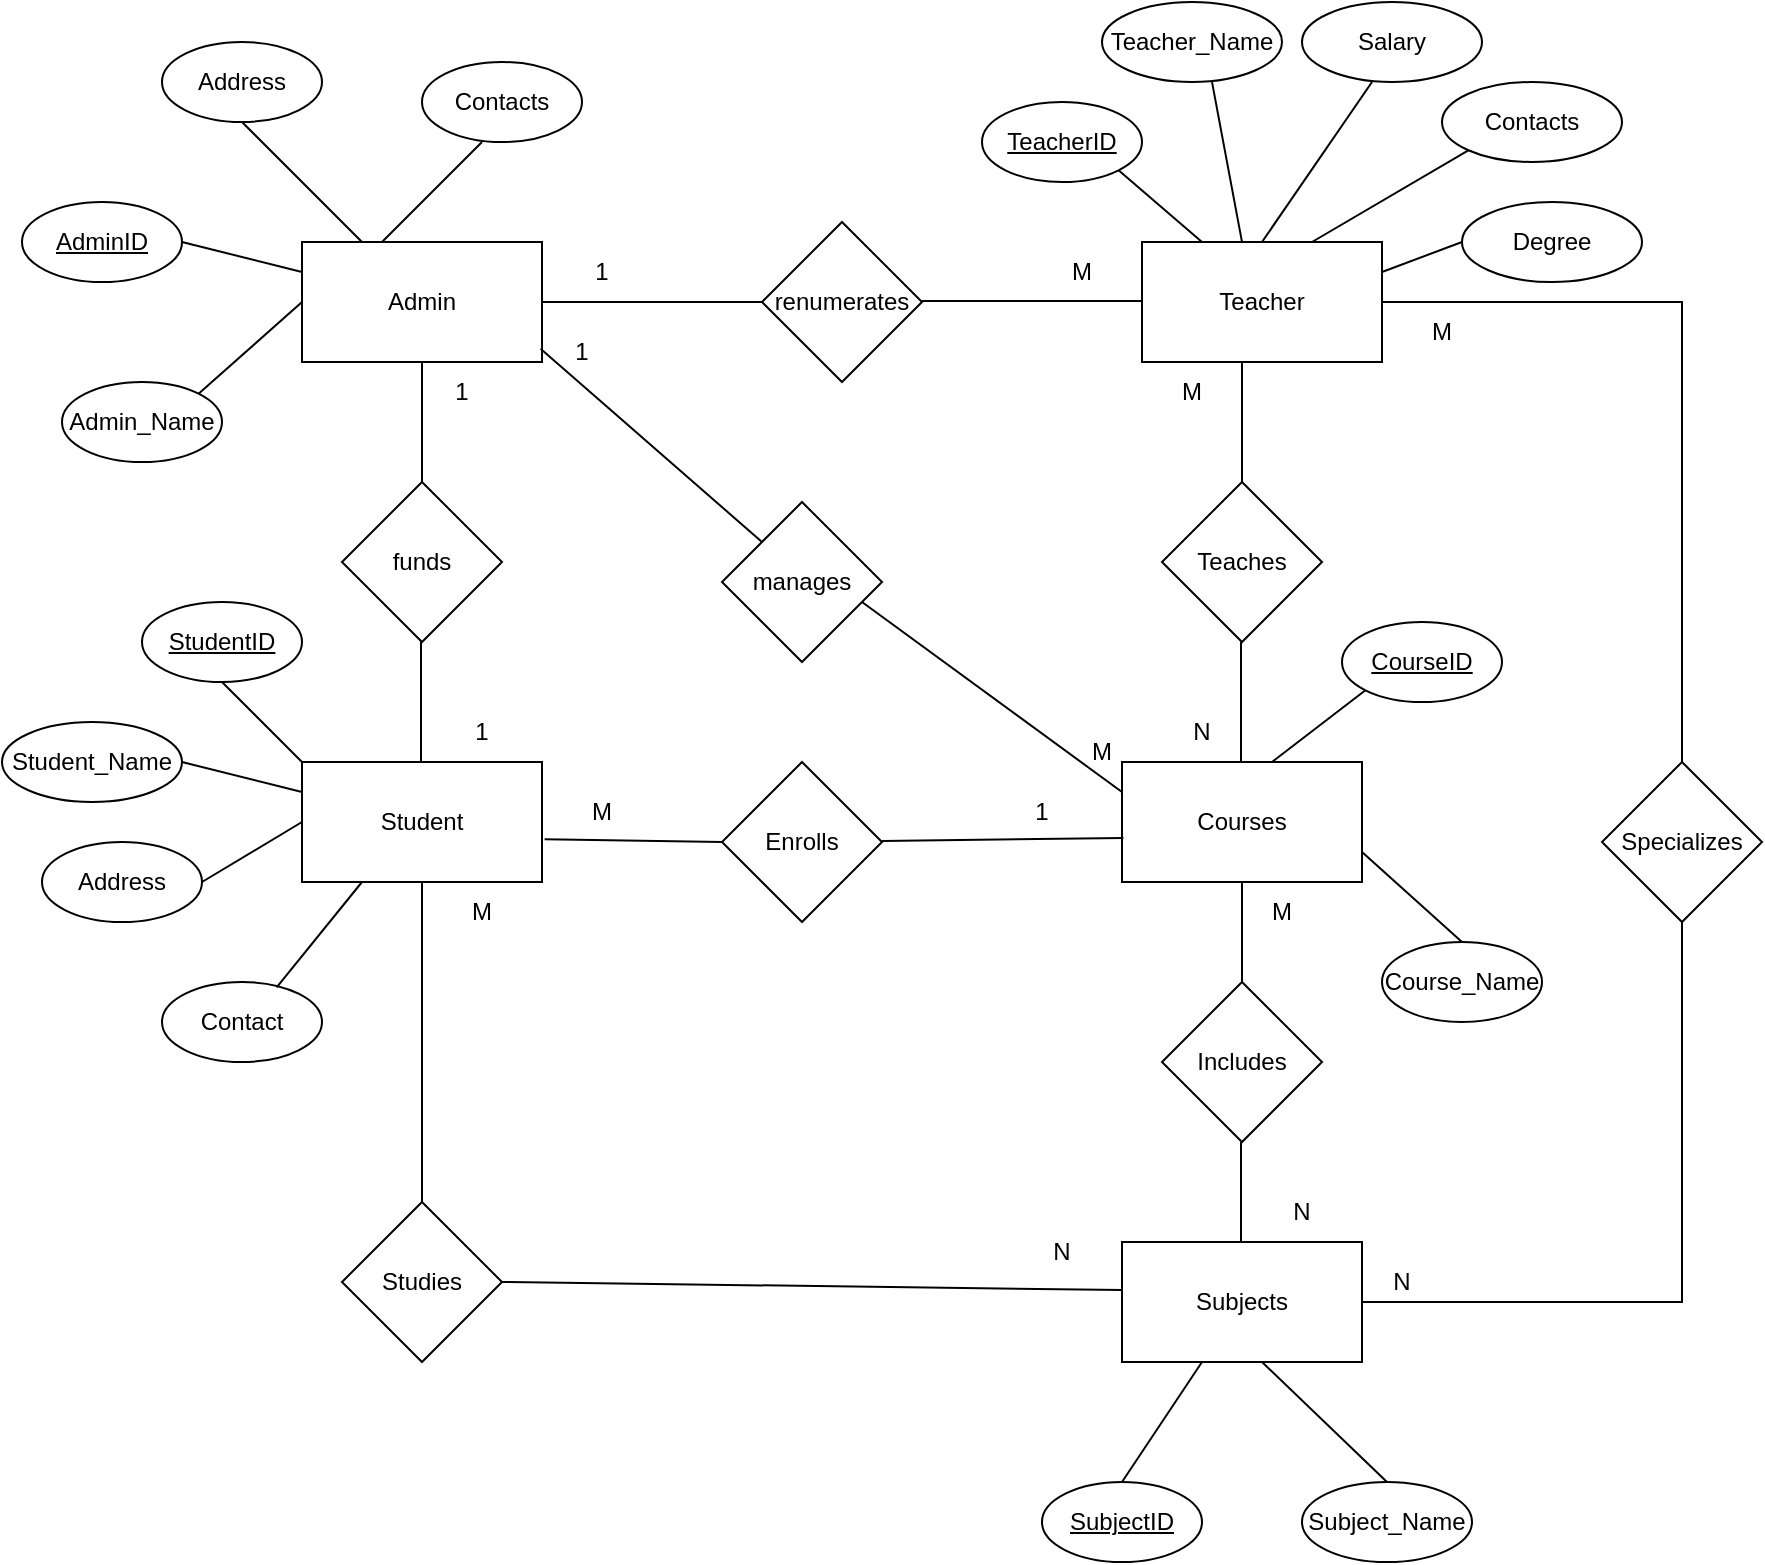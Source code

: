 <mxfile version="23.1.1" type="device">
  <diagram name="Page-1" id="k8EE5343Jzza-KHY1BgG">
    <mxGraphModel dx="794" dy="1520" grid="1" gridSize="10" guides="1" tooltips="1" connect="1" arrows="1" fold="1" page="1" pageScale="1" pageWidth="850" pageHeight="1100" math="0" shadow="0">
      <root>
        <mxCell id="0" />
        <mxCell id="1" parent="0" />
        <mxCell id="Wu8IJc7VmduaabV5kwC6-1" value="Admin" style="rounded=0;whiteSpace=wrap;html=1;" parent="1" vertex="1">
          <mxGeometry x="160" y="90" width="120" height="60" as="geometry" />
        </mxCell>
        <mxCell id="Wu8IJc7VmduaabV5kwC6-2" value="Teacher" style="rounded=0;whiteSpace=wrap;html=1;" parent="1" vertex="1">
          <mxGeometry x="580" y="90" width="120" height="60" as="geometry" />
        </mxCell>
        <mxCell id="Wu8IJc7VmduaabV5kwC6-3" value="Student" style="rounded=0;whiteSpace=wrap;html=1;" parent="1" vertex="1">
          <mxGeometry x="160" y="350" width="120" height="60" as="geometry" />
        </mxCell>
        <mxCell id="Wu8IJc7VmduaabV5kwC6-4" value="Courses" style="rounded=0;whiteSpace=wrap;html=1;" parent="1" vertex="1">
          <mxGeometry x="570" y="350" width="120" height="60" as="geometry" />
        </mxCell>
        <mxCell id="Wu8IJc7VmduaabV5kwC6-5" value="renumerates" style="rhombus;whiteSpace=wrap;html=1;" parent="1" vertex="1">
          <mxGeometry x="390" y="80" width="80" height="80" as="geometry" />
        </mxCell>
        <mxCell id="Wu8IJc7VmduaabV5kwC6-6" value="" style="endArrow=none;html=1;rounded=0;exitX=1;exitY=0.5;exitDx=0;exitDy=0;entryX=0;entryY=0.5;entryDx=0;entryDy=0;" parent="1" source="Wu8IJc7VmduaabV5kwC6-1" target="Wu8IJc7VmduaabV5kwC6-5" edge="1">
          <mxGeometry width="50" height="50" relative="1" as="geometry">
            <mxPoint x="380" y="250" as="sourcePoint" />
            <mxPoint x="430" y="200" as="targetPoint" />
          </mxGeometry>
        </mxCell>
        <mxCell id="Wu8IJc7VmduaabV5kwC6-7" value="" style="endArrow=none;html=1;rounded=0;exitX=1;exitY=0.5;exitDx=0;exitDy=0;entryX=0;entryY=0.5;entryDx=0;entryDy=0;" parent="1" edge="1">
          <mxGeometry width="50" height="50" relative="1" as="geometry">
            <mxPoint x="470" y="119.5" as="sourcePoint" />
            <mxPoint x="580" y="119.5" as="targetPoint" />
          </mxGeometry>
        </mxCell>
        <mxCell id="Wu8IJc7VmduaabV5kwC6-12" value="funds" style="rhombus;whiteSpace=wrap;html=1;" parent="1" vertex="1">
          <mxGeometry x="180" y="210" width="80" height="80" as="geometry" />
        </mxCell>
        <mxCell id="Wu8IJc7VmduaabV5kwC6-13" value="" style="endArrow=none;html=1;rounded=0;exitX=0.5;exitY=0;exitDx=0;exitDy=0;" parent="1" source="Wu8IJc7VmduaabV5kwC6-12" edge="1">
          <mxGeometry width="50" height="50" relative="1" as="geometry">
            <mxPoint x="170" y="200" as="sourcePoint" />
            <mxPoint x="220" y="150" as="targetPoint" />
          </mxGeometry>
        </mxCell>
        <mxCell id="Wu8IJc7VmduaabV5kwC6-14" value="" style="endArrow=none;html=1;rounded=0;exitX=0.5;exitY=0;exitDx=0;exitDy=0;" parent="1" edge="1">
          <mxGeometry width="50" height="50" relative="1" as="geometry">
            <mxPoint x="219.5" y="350" as="sourcePoint" />
            <mxPoint x="219.5" y="290" as="targetPoint" />
          </mxGeometry>
        </mxCell>
        <mxCell id="Wu8IJc7VmduaabV5kwC6-15" value="Teaches" style="rhombus;whiteSpace=wrap;html=1;" parent="1" vertex="1">
          <mxGeometry x="590" y="210" width="80" height="80" as="geometry" />
        </mxCell>
        <mxCell id="Wu8IJc7VmduaabV5kwC6-16" value="" style="endArrow=none;html=1;rounded=0;exitX=0.5;exitY=0;exitDx=0;exitDy=0;" parent="1" source="Wu8IJc7VmduaabV5kwC6-15" edge="1">
          <mxGeometry width="50" height="50" relative="1" as="geometry">
            <mxPoint x="580" y="200" as="sourcePoint" />
            <mxPoint x="630" y="150" as="targetPoint" />
          </mxGeometry>
        </mxCell>
        <mxCell id="Wu8IJc7VmduaabV5kwC6-17" value="" style="endArrow=none;html=1;rounded=0;exitX=0.5;exitY=0;exitDx=0;exitDy=0;" parent="1" edge="1">
          <mxGeometry width="50" height="50" relative="1" as="geometry">
            <mxPoint x="629.5" y="350" as="sourcePoint" />
            <mxPoint x="629.5" y="290" as="targetPoint" />
          </mxGeometry>
        </mxCell>
        <mxCell id="Wu8IJc7VmduaabV5kwC6-18" value="manages" style="rhombus;whiteSpace=wrap;html=1;" parent="1" vertex="1">
          <mxGeometry x="370" y="220" width="80" height="80" as="geometry" />
        </mxCell>
        <mxCell id="Wu8IJc7VmduaabV5kwC6-19" value="" style="endArrow=none;html=1;rounded=0;exitX=0.994;exitY=0.889;exitDx=0;exitDy=0;exitPerimeter=0;entryX=0;entryY=0;entryDx=0;entryDy=0;" parent="1" source="Wu8IJc7VmduaabV5kwC6-1" target="Wu8IJc7VmduaabV5kwC6-18" edge="1">
          <mxGeometry width="50" height="50" relative="1" as="geometry">
            <mxPoint x="380" y="250" as="sourcePoint" />
            <mxPoint x="430" y="200" as="targetPoint" />
          </mxGeometry>
        </mxCell>
        <mxCell id="Wu8IJc7VmduaabV5kwC6-20" value="" style="endArrow=none;html=1;rounded=0;exitX=0.994;exitY=0.889;exitDx=0;exitDy=0;exitPerimeter=0;entryX=0;entryY=0.25;entryDx=0;entryDy=0;" parent="1" target="Wu8IJc7VmduaabV5kwC6-4" edge="1">
          <mxGeometry width="50" height="50" relative="1" as="geometry">
            <mxPoint x="440" y="270" as="sourcePoint" />
            <mxPoint x="551" y="367" as="targetPoint" />
          </mxGeometry>
        </mxCell>
        <mxCell id="Wu8IJc7VmduaabV5kwC6-22" value="Enrolls" style="rhombus;whiteSpace=wrap;html=1;" parent="1" vertex="1">
          <mxGeometry x="370" y="350" width="80" height="80" as="geometry" />
        </mxCell>
        <mxCell id="Wu8IJc7VmduaabV5kwC6-23" value="" style="endArrow=none;html=1;rounded=0;exitX=1.011;exitY=0.644;exitDx=0;exitDy=0;entryX=0;entryY=0.5;entryDx=0;entryDy=0;exitPerimeter=0;" parent="1" source="Wu8IJc7VmduaabV5kwC6-3" target="Wu8IJc7VmduaabV5kwC6-22" edge="1">
          <mxGeometry width="50" height="50" relative="1" as="geometry">
            <mxPoint x="380" y="250" as="sourcePoint" />
            <mxPoint x="430" y="200" as="targetPoint" />
          </mxGeometry>
        </mxCell>
        <mxCell id="Wu8IJc7VmduaabV5kwC6-24" value="" style="endArrow=none;html=1;rounded=0;exitX=1.011;exitY=0.644;exitDx=0;exitDy=0;entryX=0.006;entryY=0.633;entryDx=0;entryDy=0;exitPerimeter=0;entryPerimeter=0;" parent="1" target="Wu8IJc7VmduaabV5kwC6-4" edge="1">
          <mxGeometry width="50" height="50" relative="1" as="geometry">
            <mxPoint x="450" y="389.5" as="sourcePoint" />
            <mxPoint x="539" y="390.5" as="targetPoint" />
          </mxGeometry>
        </mxCell>
        <mxCell id="Wu8IJc7VmduaabV5kwC6-25" value="Subjects" style="rounded=0;whiteSpace=wrap;html=1;" parent="1" vertex="1">
          <mxGeometry x="570" y="590" width="120" height="60" as="geometry" />
        </mxCell>
        <mxCell id="Wu8IJc7VmduaabV5kwC6-26" value="Includes" style="rhombus;whiteSpace=wrap;html=1;" parent="1" vertex="1">
          <mxGeometry x="590" y="460" width="80" height="80" as="geometry" />
        </mxCell>
        <mxCell id="Wu8IJc7VmduaabV5kwC6-27" value="" style="endArrow=none;html=1;rounded=0;exitX=0.5;exitY=0;exitDx=0;exitDy=0;" parent="1" source="Wu8IJc7VmduaabV5kwC6-26" edge="1">
          <mxGeometry width="50" height="50" relative="1" as="geometry">
            <mxPoint x="580" y="460" as="sourcePoint" />
            <mxPoint x="630" y="410" as="targetPoint" />
          </mxGeometry>
        </mxCell>
        <mxCell id="Wu8IJc7VmduaabV5kwC6-28" value="" style="endArrow=none;html=1;rounded=0;exitX=0.5;exitY=0;exitDx=0;exitDy=0;" parent="1" edge="1">
          <mxGeometry width="50" height="50" relative="1" as="geometry">
            <mxPoint x="629.5" y="590" as="sourcePoint" />
            <mxPoint x="629.5" y="540" as="targetPoint" />
          </mxGeometry>
        </mxCell>
        <mxCell id="Wu8IJc7VmduaabV5kwC6-29" value="Studies" style="rhombus;whiteSpace=wrap;html=1;" parent="1" vertex="1">
          <mxGeometry x="180" y="570" width="80" height="80" as="geometry" />
        </mxCell>
        <mxCell id="Wu8IJc7VmduaabV5kwC6-30" value="" style="endArrow=none;html=1;rounded=0;" parent="1" source="Wu8IJc7VmduaabV5kwC6-29" edge="1">
          <mxGeometry width="50" height="50" relative="1" as="geometry">
            <mxPoint x="170" y="460" as="sourcePoint" />
            <mxPoint x="220" y="410" as="targetPoint" />
          </mxGeometry>
        </mxCell>
        <mxCell id="Wu8IJc7VmduaabV5kwC6-31" value="" style="endArrow=none;html=1;rounded=0;exitX=1;exitY=0.5;exitDx=0;exitDy=0;entryX=0;entryY=0.4;entryDx=0;entryDy=0;entryPerimeter=0;" parent="1" source="Wu8IJc7VmduaabV5kwC6-29" target="Wu8IJc7VmduaabV5kwC6-25" edge="1">
          <mxGeometry width="50" height="50" relative="1" as="geometry">
            <mxPoint x="300" y="630" as="sourcePoint" />
            <mxPoint x="350" y="580" as="targetPoint" />
          </mxGeometry>
        </mxCell>
        <mxCell id="Wu8IJc7VmduaabV5kwC6-32" value="Specializes" style="rhombus;whiteSpace=wrap;html=1;" parent="1" vertex="1">
          <mxGeometry x="810" y="350" width="80" height="80" as="geometry" />
        </mxCell>
        <mxCell id="Wu8IJc7VmduaabV5kwC6-33" value="" style="endArrow=none;html=1;rounded=0;exitX=1;exitY=0.5;exitDx=0;exitDy=0;entryX=0.5;entryY=1;entryDx=0;entryDy=0;" parent="1" source="Wu8IJc7VmduaabV5kwC6-25" target="Wu8IJc7VmduaabV5kwC6-32" edge="1">
          <mxGeometry width="50" height="50" relative="1" as="geometry">
            <mxPoint x="710" y="620" as="sourcePoint" />
            <mxPoint x="760" y="570" as="targetPoint" />
            <Array as="points">
              <mxPoint x="850" y="620" />
            </Array>
          </mxGeometry>
        </mxCell>
        <mxCell id="Wu8IJc7VmduaabV5kwC6-34" value="" style="endArrow=none;html=1;rounded=0;exitX=1;exitY=0.5;exitDx=0;exitDy=0;entryX=0.5;entryY=0;entryDx=0;entryDy=0;" parent="1" source="Wu8IJc7VmduaabV5kwC6-2" target="Wu8IJc7VmduaabV5kwC6-32" edge="1">
          <mxGeometry width="50" height="50" relative="1" as="geometry">
            <mxPoint x="720" y="130" as="sourcePoint" />
            <mxPoint x="770" y="80" as="targetPoint" />
            <Array as="points">
              <mxPoint x="850" y="120" />
            </Array>
          </mxGeometry>
        </mxCell>
        <mxCell id="Wu8IJc7VmduaabV5kwC6-36" value="&lt;u&gt;CourseID&lt;/u&gt;" style="ellipse;whiteSpace=wrap;html=1;" parent="1" vertex="1">
          <mxGeometry x="680" y="280" width="80" height="40" as="geometry" />
        </mxCell>
        <mxCell id="Wu8IJc7VmduaabV5kwC6-37" value="Course_Name" style="ellipse;whiteSpace=wrap;html=1;" parent="1" vertex="1">
          <mxGeometry x="700" y="440" width="80" height="40" as="geometry" />
        </mxCell>
        <mxCell id="Wu8IJc7VmduaabV5kwC6-38" value="Subject_Name" style="ellipse;whiteSpace=wrap;html=1;" parent="1" vertex="1">
          <mxGeometry x="660" y="710" width="85" height="40" as="geometry" />
        </mxCell>
        <mxCell id="Wu8IJc7VmduaabV5kwC6-39" value="&lt;u&gt;SubjectID&lt;/u&gt;" style="ellipse;whiteSpace=wrap;html=1;" parent="1" vertex="1">
          <mxGeometry x="530" y="710" width="80" height="40" as="geometry" />
        </mxCell>
        <mxCell id="Wu8IJc7VmduaabV5kwC6-40" value="&lt;u&gt;StudentID&lt;/u&gt;" style="ellipse;whiteSpace=wrap;html=1;" parent="1" vertex="1">
          <mxGeometry x="80" y="270" width="80" height="40" as="geometry" />
        </mxCell>
        <mxCell id="Wu8IJc7VmduaabV5kwC6-41" value="Student_Name" style="ellipse;whiteSpace=wrap;html=1;" parent="1" vertex="1">
          <mxGeometry x="10" y="330" width="90" height="40" as="geometry" />
        </mxCell>
        <mxCell id="Wu8IJc7VmduaabV5kwC6-42" value="Address" style="ellipse;whiteSpace=wrap;html=1;" parent="1" vertex="1">
          <mxGeometry x="30" y="390" width="80" height="40" as="geometry" />
        </mxCell>
        <mxCell id="Wu8IJc7VmduaabV5kwC6-43" value="Contact" style="ellipse;whiteSpace=wrap;html=1;" parent="1" vertex="1">
          <mxGeometry x="90" y="460" width="80" height="40" as="geometry" />
        </mxCell>
        <mxCell id="Wu8IJc7VmduaabV5kwC6-44" value="" style="endArrow=none;html=1;rounded=0;entryX=0.5;entryY=1;entryDx=0;entryDy=0;exitX=0;exitY=0;exitDx=0;exitDy=0;" parent="1" source="Wu8IJc7VmduaabV5kwC6-3" target="Wu8IJc7VmduaabV5kwC6-40" edge="1">
          <mxGeometry width="50" height="50" relative="1" as="geometry">
            <mxPoint x="110" y="380" as="sourcePoint" />
            <mxPoint x="160" y="330" as="targetPoint" />
          </mxGeometry>
        </mxCell>
        <mxCell id="Wu8IJc7VmduaabV5kwC6-45" value="" style="endArrow=none;html=1;rounded=0;entryX=0.5;entryY=1;entryDx=0;entryDy=0;exitX=0;exitY=0.25;exitDx=0;exitDy=0;" parent="1" source="Wu8IJc7VmduaabV5kwC6-3" edge="1">
          <mxGeometry width="50" height="50" relative="1" as="geometry">
            <mxPoint x="140" y="390" as="sourcePoint" />
            <mxPoint x="100" y="350" as="targetPoint" />
          </mxGeometry>
        </mxCell>
        <mxCell id="Wu8IJc7VmduaabV5kwC6-46" value="" style="endArrow=none;html=1;rounded=0;entryX=1;entryY=0.5;entryDx=0;entryDy=0;" parent="1" target="Wu8IJc7VmduaabV5kwC6-42" edge="1">
          <mxGeometry width="50" height="50" relative="1" as="geometry">
            <mxPoint x="160" y="380" as="sourcePoint" />
            <mxPoint x="110" y="400" as="targetPoint" />
          </mxGeometry>
        </mxCell>
        <mxCell id="Wu8IJc7VmduaabV5kwC6-47" value="" style="endArrow=none;html=1;rounded=0;entryX=0.633;entryY=0.067;entryDx=0;entryDy=0;exitX=0.25;exitY=1;exitDx=0;exitDy=0;entryPerimeter=0;" parent="1" source="Wu8IJc7VmduaabV5kwC6-3" edge="1">
          <mxGeometry width="50" height="50" relative="1" as="geometry">
            <mxPoint x="180.0" y="412.64" as="sourcePoint" />
            <mxPoint x="147.32" y="462.68" as="targetPoint" />
          </mxGeometry>
        </mxCell>
        <mxCell id="Wu8IJc7VmduaabV5kwC6-48" value="&lt;u&gt;AdminID&lt;/u&gt;" style="ellipse;whiteSpace=wrap;html=1;" parent="1" vertex="1">
          <mxGeometry x="20" y="70" width="80" height="40" as="geometry" />
        </mxCell>
        <mxCell id="Wu8IJc7VmduaabV5kwC6-49" value="Address" style="ellipse;whiteSpace=wrap;html=1;" parent="1" vertex="1">
          <mxGeometry x="90" y="-10" width="80" height="40" as="geometry" />
        </mxCell>
        <mxCell id="Wu8IJc7VmduaabV5kwC6-50" value="Contacts" style="ellipse;whiteSpace=wrap;html=1;" parent="1" vertex="1">
          <mxGeometry x="220" width="80" height="40" as="geometry" />
        </mxCell>
        <mxCell id="Wu8IJc7VmduaabV5kwC6-51" value="Admin_Name" style="ellipse;whiteSpace=wrap;html=1;" parent="1" vertex="1">
          <mxGeometry x="40" y="160" width="80" height="40" as="geometry" />
        </mxCell>
        <mxCell id="Wu8IJc7VmduaabV5kwC6-52" value="" style="endArrow=none;html=1;rounded=0;" parent="1" edge="1">
          <mxGeometry width="50" height="50" relative="1" as="geometry">
            <mxPoint x="200" y="90" as="sourcePoint" />
            <mxPoint x="250" y="40" as="targetPoint" />
          </mxGeometry>
        </mxCell>
        <mxCell id="Wu8IJc7VmduaabV5kwC6-53" value="" style="endArrow=none;html=1;rounded=0;exitX=0.5;exitY=1;exitDx=0;exitDy=0;entryX=0.25;entryY=0;entryDx=0;entryDy=0;" parent="1" source="Wu8IJc7VmduaabV5kwC6-49" target="Wu8IJc7VmduaabV5kwC6-1" edge="1">
          <mxGeometry width="50" height="50" relative="1" as="geometry">
            <mxPoint x="110" y="90" as="sourcePoint" />
            <mxPoint x="160" y="40" as="targetPoint" />
          </mxGeometry>
        </mxCell>
        <mxCell id="Wu8IJc7VmduaabV5kwC6-54" value="" style="endArrow=none;html=1;rounded=0;entryX=0;entryY=0.25;entryDx=0;entryDy=0;exitX=1;exitY=0.5;exitDx=0;exitDy=0;" parent="1" source="Wu8IJc7VmduaabV5kwC6-48" target="Wu8IJc7VmduaabV5kwC6-1" edge="1">
          <mxGeometry width="50" height="50" relative="1" as="geometry">
            <mxPoint x="90" y="130" as="sourcePoint" />
            <mxPoint x="140" y="80" as="targetPoint" />
          </mxGeometry>
        </mxCell>
        <mxCell id="Wu8IJc7VmduaabV5kwC6-55" value="" style="endArrow=none;html=1;rounded=0;exitX=1;exitY=0;exitDx=0;exitDy=0;" parent="1" source="Wu8IJc7VmduaabV5kwC6-51" edge="1">
          <mxGeometry width="50" height="50" relative="1" as="geometry">
            <mxPoint x="110" y="170" as="sourcePoint" />
            <mxPoint x="160" y="120" as="targetPoint" />
          </mxGeometry>
        </mxCell>
        <mxCell id="Wu8IJc7VmduaabV5kwC6-56" value="&lt;u&gt;TeacherID&lt;/u&gt;" style="ellipse;whiteSpace=wrap;html=1;" parent="1" vertex="1">
          <mxGeometry x="500" y="20" width="80" height="40" as="geometry" />
        </mxCell>
        <mxCell id="Wu8IJc7VmduaabV5kwC6-57" value="Teacher_Name" style="ellipse;whiteSpace=wrap;html=1;" parent="1" vertex="1">
          <mxGeometry x="560" y="-30" width="90" height="40" as="geometry" />
        </mxCell>
        <mxCell id="Wu8IJc7VmduaabV5kwC6-58" value="Salary" style="ellipse;whiteSpace=wrap;html=1;" parent="1" vertex="1">
          <mxGeometry x="660" y="-30" width="90" height="40" as="geometry" />
        </mxCell>
        <mxCell id="Wu8IJc7VmduaabV5kwC6-59" value="Degree" style="ellipse;whiteSpace=wrap;html=1;" parent="1" vertex="1">
          <mxGeometry x="740" y="70" width="90" height="40" as="geometry" />
        </mxCell>
        <mxCell id="Wu8IJc7VmduaabV5kwC6-60" value="Contacts" style="ellipse;whiteSpace=wrap;html=1;" parent="1" vertex="1">
          <mxGeometry x="730" y="10" width="90" height="40" as="geometry" />
        </mxCell>
        <mxCell id="Wu8IJc7VmduaabV5kwC6-61" value="" style="endArrow=none;html=1;rounded=0;exitX=0.5;exitY=0;exitDx=0;exitDy=0;" parent="1" source="Wu8IJc7VmduaabV5kwC6-2" edge="1">
          <mxGeometry width="50" height="50" relative="1" as="geometry">
            <mxPoint x="645" y="60" as="sourcePoint" />
            <mxPoint x="695" y="10" as="targetPoint" />
          </mxGeometry>
        </mxCell>
        <mxCell id="Wu8IJc7VmduaabV5kwC6-62" value="" style="endArrow=none;html=1;rounded=0;exitX=0.5;exitY=0;exitDx=0;exitDy=0;entryX=0;entryY=1;entryDx=0;entryDy=0;" parent="1" target="Wu8IJc7VmduaabV5kwC6-60" edge="1">
          <mxGeometry width="50" height="50" relative="1" as="geometry">
            <mxPoint x="665" y="90" as="sourcePoint" />
            <mxPoint x="720" y="10" as="targetPoint" />
          </mxGeometry>
        </mxCell>
        <mxCell id="Wu8IJc7VmduaabV5kwC6-63" value="" style="endArrow=none;html=1;rounded=0;exitX=1;exitY=0.25;exitDx=0;exitDy=0;entryX=0;entryY=0.5;entryDx=0;entryDy=0;" parent="1" source="Wu8IJc7VmduaabV5kwC6-2" target="Wu8IJc7VmduaabV5kwC6-59" edge="1">
          <mxGeometry width="50" height="50" relative="1" as="geometry">
            <mxPoint x="660" y="110" as="sourcePoint" />
            <mxPoint x="715" y="30" as="targetPoint" />
          </mxGeometry>
        </mxCell>
        <mxCell id="Wu8IJc7VmduaabV5kwC6-64" value="" style="endArrow=none;html=1;rounded=0;" parent="1" edge="1">
          <mxGeometry width="50" height="50" relative="1" as="geometry">
            <mxPoint x="630" y="90" as="sourcePoint" />
            <mxPoint x="615" y="10" as="targetPoint" />
          </mxGeometry>
        </mxCell>
        <mxCell id="Wu8IJc7VmduaabV5kwC6-65" value="" style="endArrow=none;html=1;rounded=0;exitX=0.25;exitY=0;exitDx=0;exitDy=0;entryX=1;entryY=1;entryDx=0;entryDy=0;" parent="1" source="Wu8IJc7VmduaabV5kwC6-2" target="Wu8IJc7VmduaabV5kwC6-56" edge="1">
          <mxGeometry width="50" height="50" relative="1" as="geometry">
            <mxPoint x="505" y="140" as="sourcePoint" />
            <mxPoint x="560" y="60" as="targetPoint" />
          </mxGeometry>
        </mxCell>
        <mxCell id="Wu8IJc7VmduaabV5kwC6-66" value="" style="endArrow=none;html=1;rounded=0;entryX=0;entryY=1;entryDx=0;entryDy=0;" parent="1" target="Wu8IJc7VmduaabV5kwC6-36" edge="1">
          <mxGeometry width="50" height="50" relative="1" as="geometry">
            <mxPoint x="645" y="350" as="sourcePoint" />
            <mxPoint x="695" y="300" as="targetPoint" />
          </mxGeometry>
        </mxCell>
        <mxCell id="Wu8IJc7VmduaabV5kwC6-67" value="" style="endArrow=none;html=1;rounded=0;entryX=0.5;entryY=0;entryDx=0;entryDy=0;exitX=1;exitY=0.75;exitDx=0;exitDy=0;" parent="1" source="Wu8IJc7VmduaabV5kwC6-4" target="Wu8IJc7VmduaabV5kwC6-37" edge="1">
          <mxGeometry width="50" height="50" relative="1" as="geometry">
            <mxPoint x="680" y="410" as="sourcePoint" />
            <mxPoint x="730" y="360" as="targetPoint" />
          </mxGeometry>
        </mxCell>
        <mxCell id="Wu8IJc7VmduaabV5kwC6-69" value="" style="endArrow=none;html=1;rounded=0;" parent="1" edge="1">
          <mxGeometry width="50" height="50" relative="1" as="geometry">
            <mxPoint x="570" y="710" as="sourcePoint" />
            <mxPoint x="610" y="650" as="targetPoint" />
            <Array as="points" />
          </mxGeometry>
        </mxCell>
        <mxCell id="Wu8IJc7VmduaabV5kwC6-70" value="" style="endArrow=none;html=1;rounded=0;exitX=0.5;exitY=0;exitDx=0;exitDy=0;" parent="1" source="Wu8IJc7VmduaabV5kwC6-38" edge="1">
          <mxGeometry width="50" height="50" relative="1" as="geometry">
            <mxPoint x="590" y="700" as="sourcePoint" />
            <mxPoint x="640" y="650" as="targetPoint" />
            <Array as="points" />
          </mxGeometry>
        </mxCell>
        <mxCell id="Wu8IJc7VmduaabV5kwC6-71" value="1" style="text;html=1;strokeColor=none;fillColor=none;align=center;verticalAlign=middle;whiteSpace=wrap;rounded=0;" parent="1" vertex="1">
          <mxGeometry x="280" y="90" width="60" height="30" as="geometry" />
        </mxCell>
        <mxCell id="Wu8IJc7VmduaabV5kwC6-72" value="M" style="text;html=1;strokeColor=none;fillColor=none;align=center;verticalAlign=middle;whiteSpace=wrap;rounded=0;" parent="1" vertex="1">
          <mxGeometry x="520" y="90" width="60" height="30" as="geometry" />
        </mxCell>
        <mxCell id="Wu8IJc7VmduaabV5kwC6-73" value="M" style="text;html=1;strokeColor=none;fillColor=none;align=center;verticalAlign=middle;whiteSpace=wrap;rounded=0;" parent="1" vertex="1">
          <mxGeometry x="575" y="150" width="60" height="30" as="geometry" />
        </mxCell>
        <mxCell id="Wu8IJc7VmduaabV5kwC6-74" value="N" style="text;html=1;strokeColor=none;fillColor=none;align=center;verticalAlign=middle;whiteSpace=wrap;rounded=0;" parent="1" vertex="1">
          <mxGeometry x="580" y="320" width="60" height="30" as="geometry" />
        </mxCell>
        <mxCell id="Wu8IJc7VmduaabV5kwC6-75" value="1" style="text;html=1;strokeColor=none;fillColor=none;align=center;verticalAlign=middle;whiteSpace=wrap;rounded=0;" parent="1" vertex="1">
          <mxGeometry x="270" y="130" width="60" height="30" as="geometry" />
        </mxCell>
        <mxCell id="Wu8IJc7VmduaabV5kwC6-76" value="M" style="text;html=1;strokeColor=none;fillColor=none;align=center;verticalAlign=middle;whiteSpace=wrap;rounded=0;" parent="1" vertex="1">
          <mxGeometry x="530" y="330" width="60" height="30" as="geometry" />
        </mxCell>
        <mxCell id="Wu8IJc7VmduaabV5kwC6-77" value="1" style="text;html=1;strokeColor=none;fillColor=none;align=center;verticalAlign=middle;whiteSpace=wrap;rounded=0;" parent="1" vertex="1">
          <mxGeometry x="210" y="150" width="60" height="30" as="geometry" />
        </mxCell>
        <mxCell id="Wu8IJc7VmduaabV5kwC6-78" value="1" style="text;html=1;strokeColor=none;fillColor=none;align=center;verticalAlign=middle;whiteSpace=wrap;rounded=0;" parent="1" vertex="1">
          <mxGeometry x="220" y="320" width="60" height="30" as="geometry" />
        </mxCell>
        <mxCell id="Wu8IJc7VmduaabV5kwC6-79" value="M" style="text;html=1;strokeColor=none;fillColor=none;align=center;verticalAlign=middle;whiteSpace=wrap;rounded=0;" parent="1" vertex="1">
          <mxGeometry x="280" y="360" width="60" height="30" as="geometry" />
        </mxCell>
        <mxCell id="Wu8IJc7VmduaabV5kwC6-80" value="1" style="text;html=1;strokeColor=none;fillColor=none;align=center;verticalAlign=middle;whiteSpace=wrap;rounded=0;" parent="1" vertex="1">
          <mxGeometry x="500" y="360" width="60" height="30" as="geometry" />
        </mxCell>
        <mxCell id="Wu8IJc7VmduaabV5kwC6-81" value="M" style="text;html=1;strokeColor=none;fillColor=none;align=center;verticalAlign=middle;whiteSpace=wrap;rounded=0;" parent="1" vertex="1">
          <mxGeometry x="220" y="410" width="60" height="30" as="geometry" />
        </mxCell>
        <mxCell id="Wu8IJc7VmduaabV5kwC6-82" value="N" style="text;html=1;strokeColor=none;fillColor=none;align=center;verticalAlign=middle;whiteSpace=wrap;rounded=0;" parent="1" vertex="1">
          <mxGeometry x="510" y="580" width="60" height="30" as="geometry" />
        </mxCell>
        <mxCell id="Wu8IJc7VmduaabV5kwC6-83" value="M" style="text;html=1;strokeColor=none;fillColor=none;align=center;verticalAlign=middle;whiteSpace=wrap;rounded=0;" parent="1" vertex="1">
          <mxGeometry x="620" y="410" width="60" height="30" as="geometry" />
        </mxCell>
        <mxCell id="Wu8IJc7VmduaabV5kwC6-84" value="N" style="text;html=1;strokeColor=none;fillColor=none;align=center;verticalAlign=middle;whiteSpace=wrap;rounded=0;" parent="1" vertex="1">
          <mxGeometry x="630" y="560" width="60" height="30" as="geometry" />
        </mxCell>
        <mxCell id="Wu8IJc7VmduaabV5kwC6-85" value="M" style="text;html=1;strokeColor=none;fillColor=none;align=center;verticalAlign=middle;whiteSpace=wrap;rounded=0;" parent="1" vertex="1">
          <mxGeometry x="700" y="120" width="60" height="30" as="geometry" />
        </mxCell>
        <mxCell id="Wu8IJc7VmduaabV5kwC6-86" value="N" style="text;html=1;strokeColor=none;fillColor=none;align=center;verticalAlign=middle;whiteSpace=wrap;rounded=0;" parent="1" vertex="1">
          <mxGeometry x="680" y="595" width="60" height="30" as="geometry" />
        </mxCell>
      </root>
    </mxGraphModel>
  </diagram>
</mxfile>
